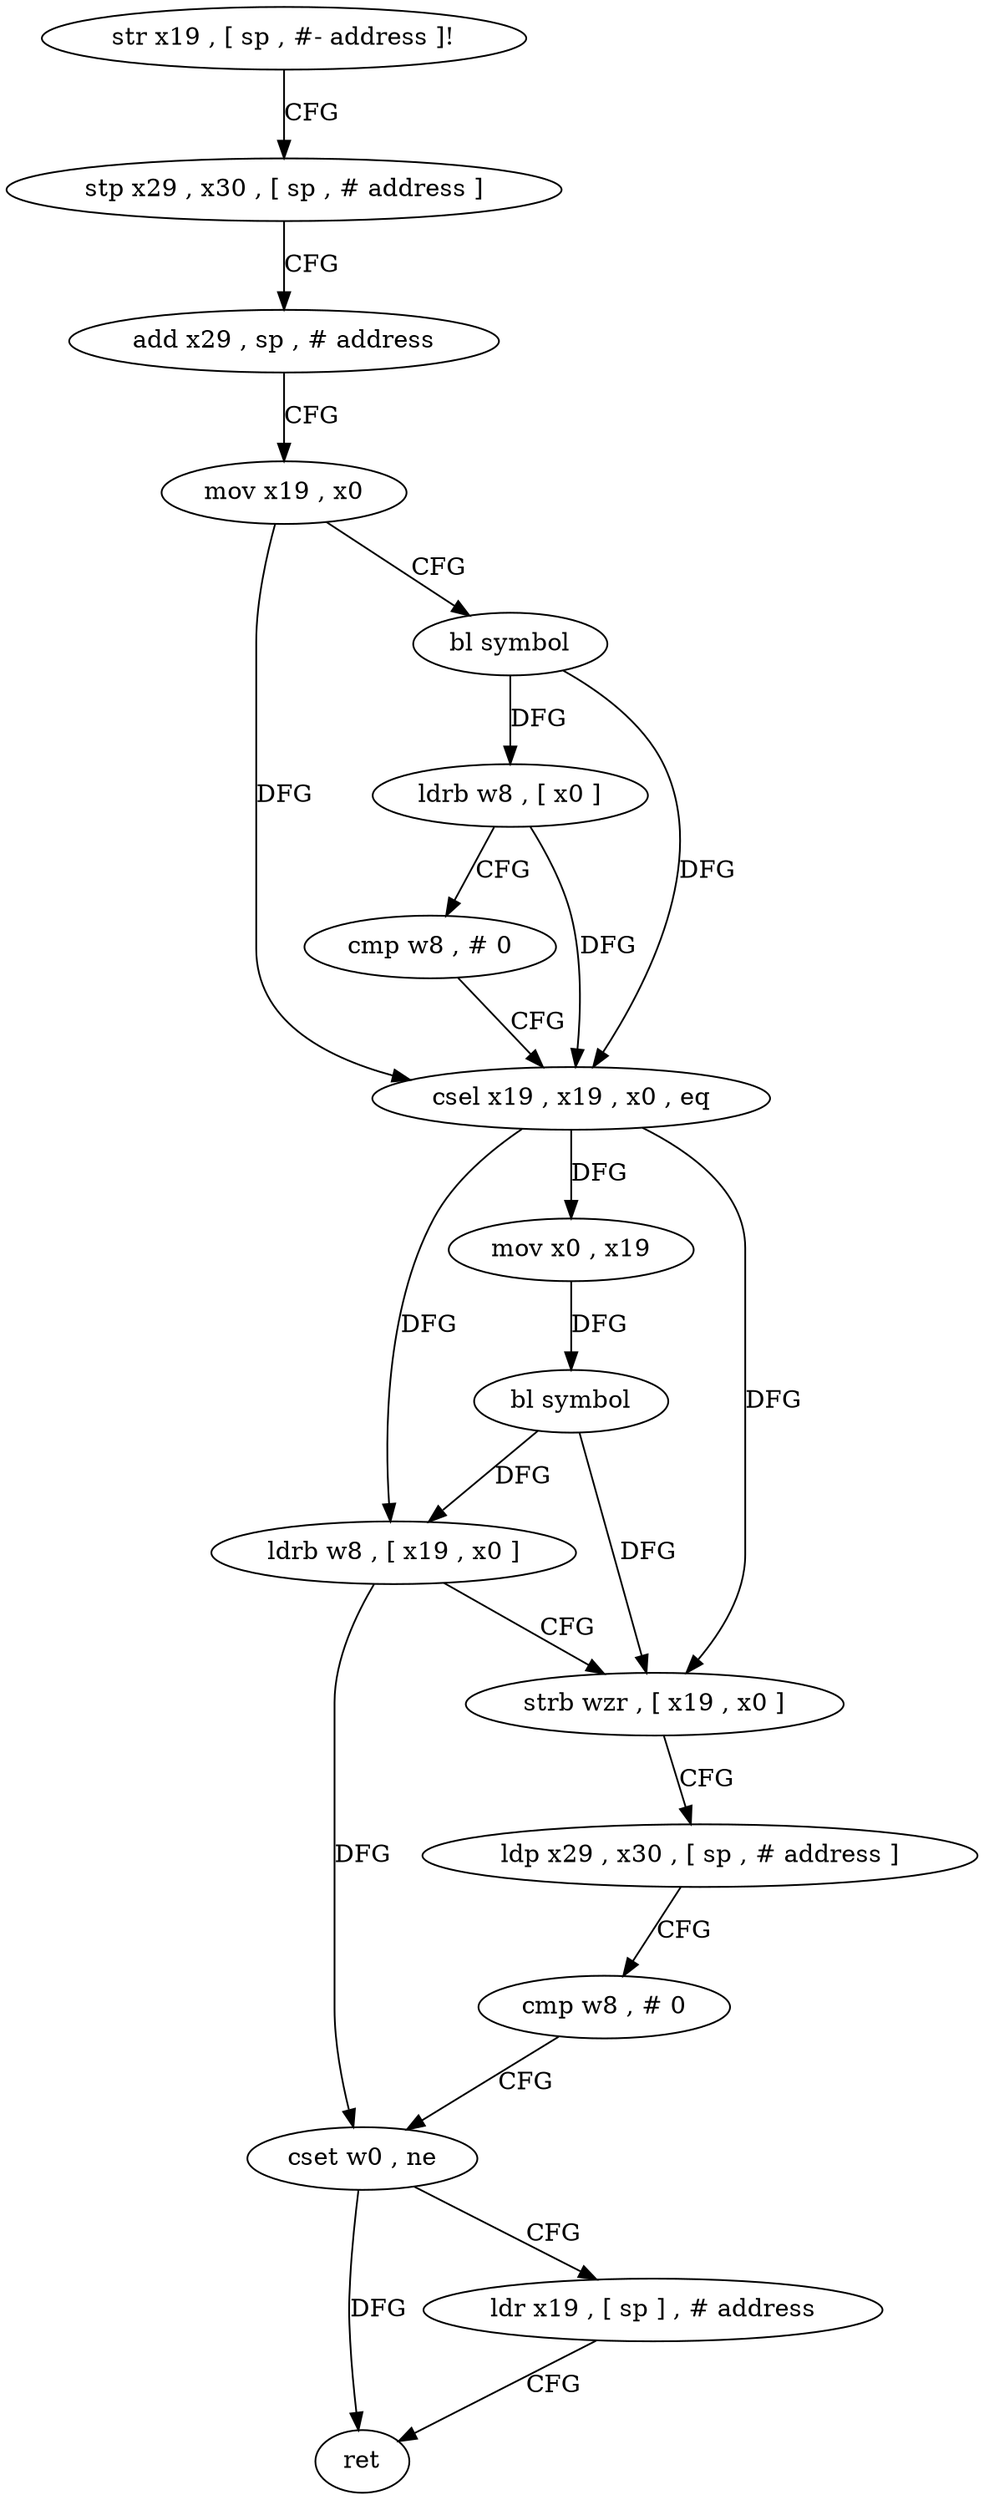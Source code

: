 digraph "func" {
"4201264" [label = "str x19 , [ sp , #- address ]!" ]
"4201268" [label = "stp x29 , x30 , [ sp , # address ]" ]
"4201272" [label = "add x29 , sp , # address" ]
"4201276" [label = "mov x19 , x0" ]
"4201280" [label = "bl symbol" ]
"4201284" [label = "ldrb w8 , [ x0 ]" ]
"4201288" [label = "cmp w8 , # 0" ]
"4201292" [label = "csel x19 , x19 , x0 , eq" ]
"4201296" [label = "mov x0 , x19" ]
"4201300" [label = "bl symbol" ]
"4201304" [label = "ldrb w8 , [ x19 , x0 ]" ]
"4201308" [label = "strb wzr , [ x19 , x0 ]" ]
"4201312" [label = "ldp x29 , x30 , [ sp , # address ]" ]
"4201316" [label = "cmp w8 , # 0" ]
"4201320" [label = "cset w0 , ne" ]
"4201324" [label = "ldr x19 , [ sp ] , # address" ]
"4201328" [label = "ret" ]
"4201264" -> "4201268" [ label = "CFG" ]
"4201268" -> "4201272" [ label = "CFG" ]
"4201272" -> "4201276" [ label = "CFG" ]
"4201276" -> "4201280" [ label = "CFG" ]
"4201276" -> "4201292" [ label = "DFG" ]
"4201280" -> "4201284" [ label = "DFG" ]
"4201280" -> "4201292" [ label = "DFG" ]
"4201284" -> "4201288" [ label = "CFG" ]
"4201284" -> "4201292" [ label = "DFG" ]
"4201288" -> "4201292" [ label = "CFG" ]
"4201292" -> "4201296" [ label = "DFG" ]
"4201292" -> "4201304" [ label = "DFG" ]
"4201292" -> "4201308" [ label = "DFG" ]
"4201296" -> "4201300" [ label = "DFG" ]
"4201300" -> "4201304" [ label = "DFG" ]
"4201300" -> "4201308" [ label = "DFG" ]
"4201304" -> "4201308" [ label = "CFG" ]
"4201304" -> "4201320" [ label = "DFG" ]
"4201308" -> "4201312" [ label = "CFG" ]
"4201312" -> "4201316" [ label = "CFG" ]
"4201316" -> "4201320" [ label = "CFG" ]
"4201320" -> "4201324" [ label = "CFG" ]
"4201320" -> "4201328" [ label = "DFG" ]
"4201324" -> "4201328" [ label = "CFG" ]
}
